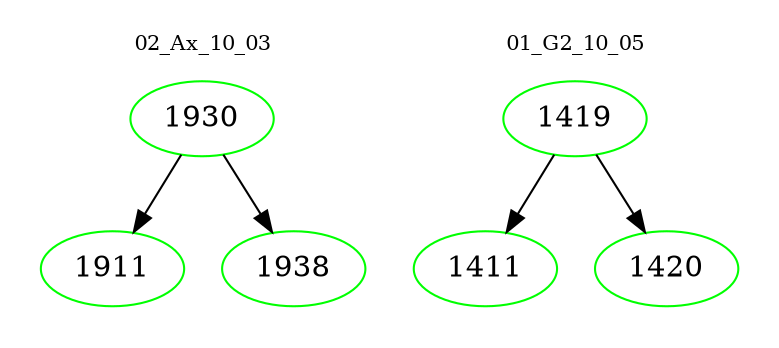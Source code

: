 digraph{
subgraph cluster_0 {
color = white
label = "02_Ax_10_03";
fontsize=10;
T0_1930 [label="1930", color="green"]
T0_1930 -> T0_1911 [color="black"]
T0_1911 [label="1911", color="green"]
T0_1930 -> T0_1938 [color="black"]
T0_1938 [label="1938", color="green"]
}
subgraph cluster_1 {
color = white
label = "01_G2_10_05";
fontsize=10;
T1_1419 [label="1419", color="green"]
T1_1419 -> T1_1411 [color="black"]
T1_1411 [label="1411", color="green"]
T1_1419 -> T1_1420 [color="black"]
T1_1420 [label="1420", color="green"]
}
}
